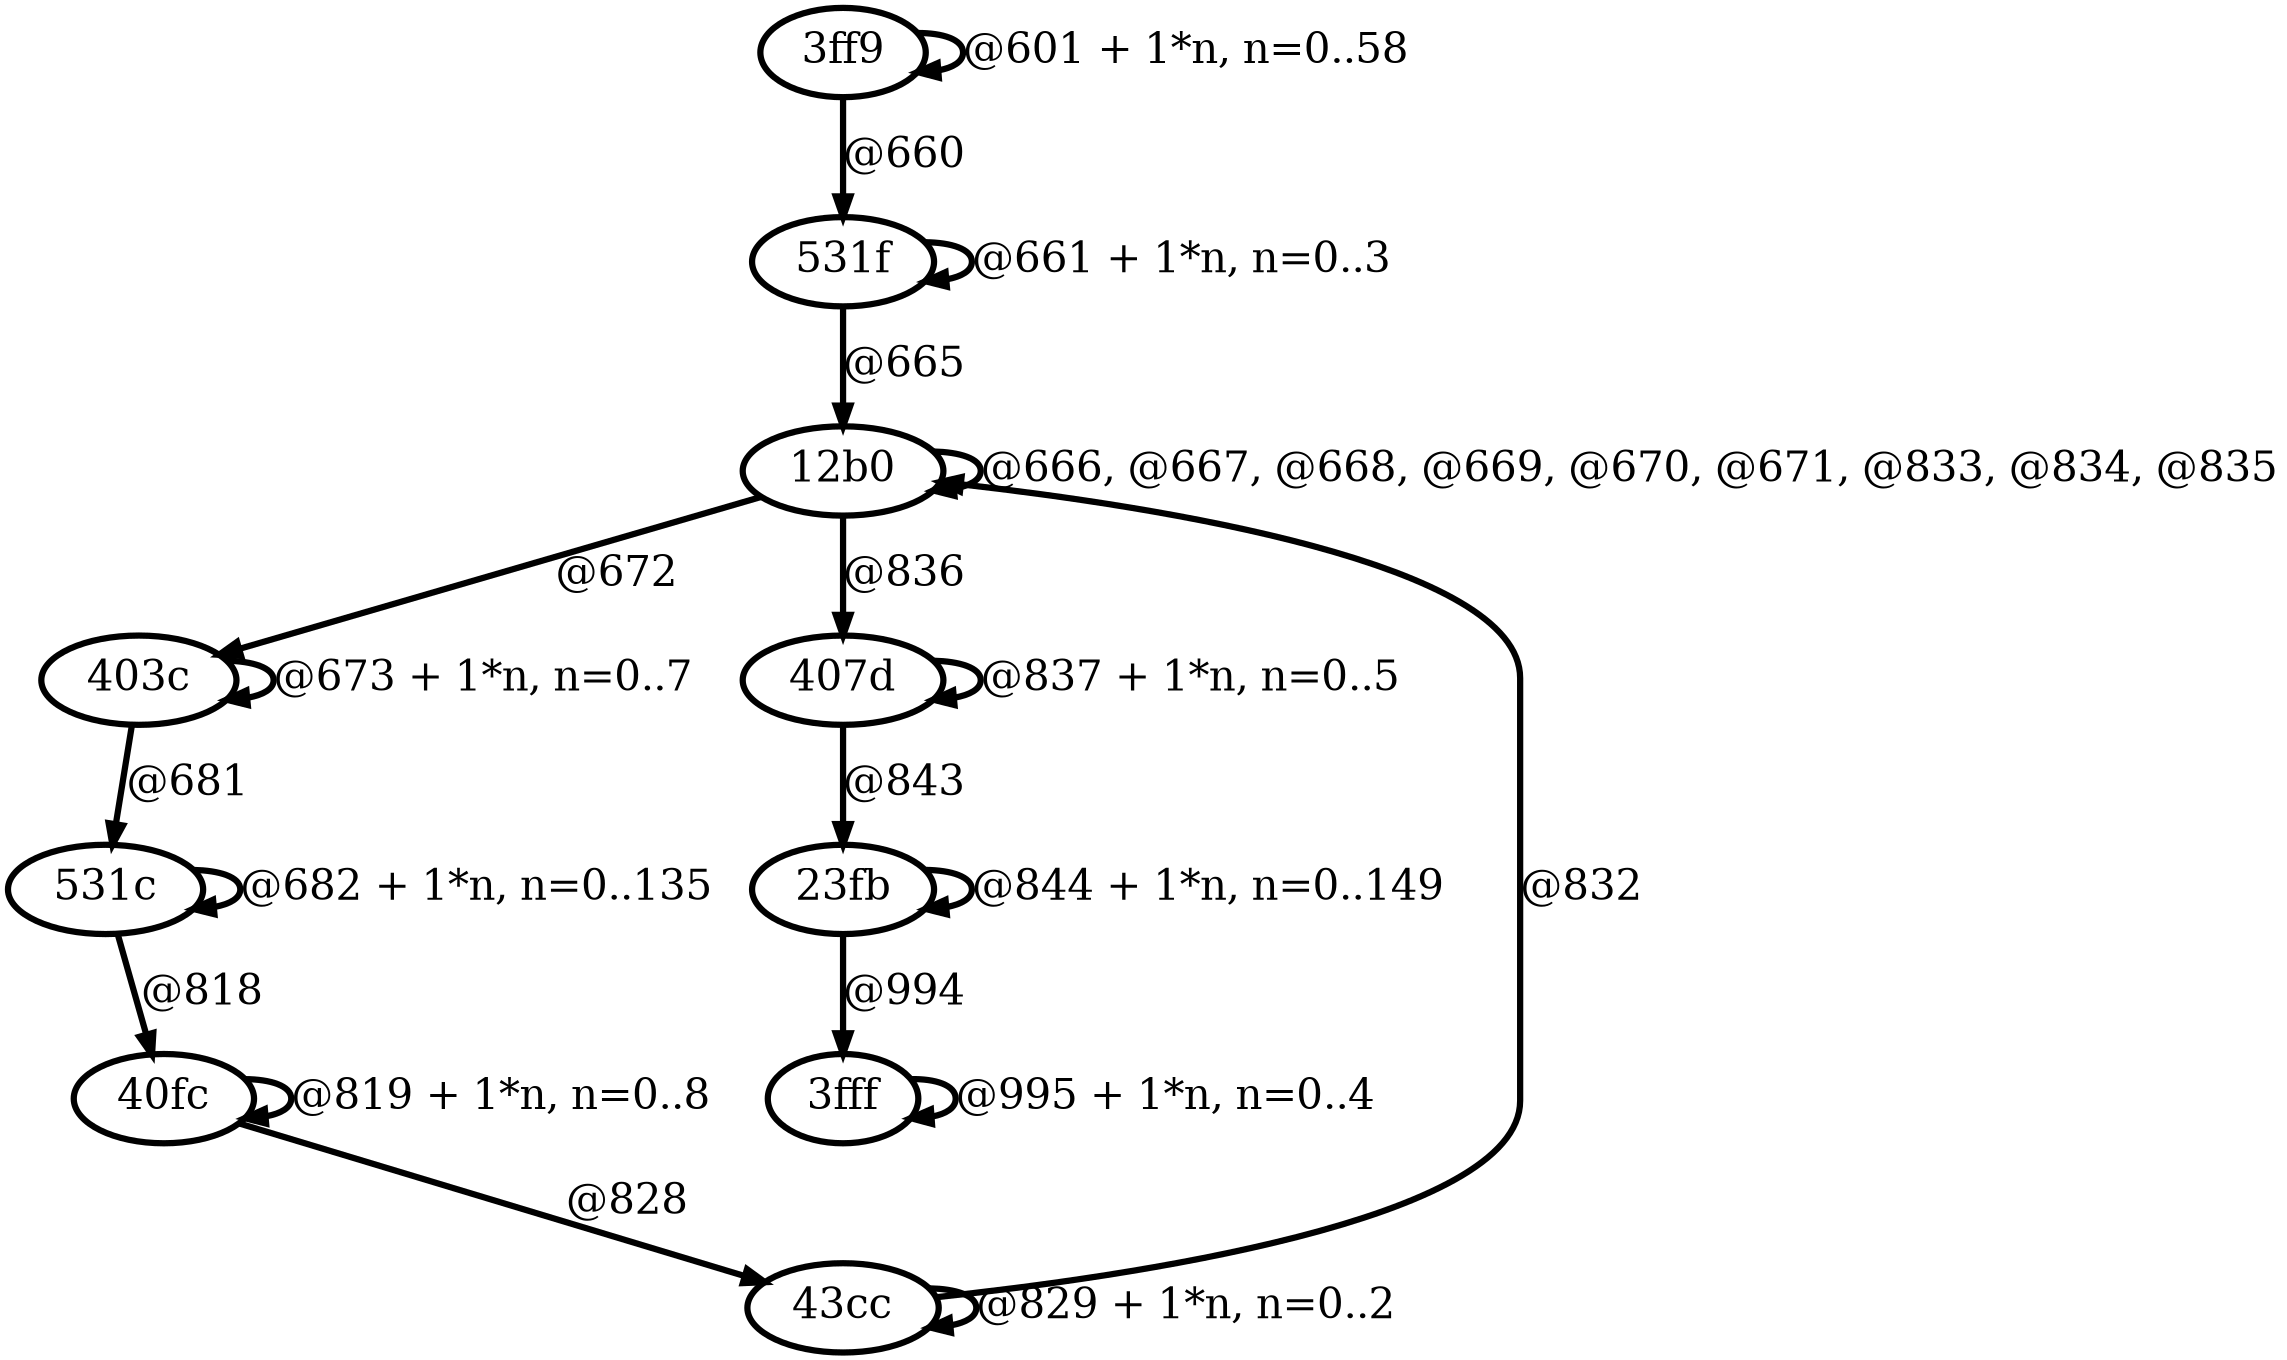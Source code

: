 digraph G {
        node [style=rounded, penwidth=3, fontsize=20, shape=oval];
        "3ff9" -> "3ff9" [label="@601 + 1*n, n=0..58", color=black,arrowsize=1,style=bold,penwidth=3,fontsize=20];
"3ff9" -> "531f" [label="@660", color=black,arrowsize=1,style=bold,penwidth=3,fontsize=20];
"531f" -> "531f" [label="@661 + 1*n, n=0..3", color=black,arrowsize=1,style=bold,penwidth=3,fontsize=20];
"531f" -> "12b0" [label="@665", color=black,arrowsize=1,style=bold,penwidth=3,fontsize=20];
"12b0" -> "12b0" [label="@666, @667, @668, @669, @670, @671, @833, @834, @835", color=black,arrowsize=1,style=bold,penwidth=3,fontsize=20];
"12b0" -> "403c" [label="@672", color=black,arrowsize=1,style=bold,penwidth=3,fontsize=20];
"403c" -> "403c" [label="@673 + 1*n, n=0..7", color=black,arrowsize=1,style=bold,penwidth=3,fontsize=20];
"403c" -> "531c" [label="@681", color=black,arrowsize=1,style=bold,penwidth=3,fontsize=20];
"531c" -> "531c" [label="@682 + 1*n, n=0..135", color=black,arrowsize=1,style=bold,penwidth=3,fontsize=20];
"531c" -> "40fc" [label="@818", color=black,arrowsize=1,style=bold,penwidth=3,fontsize=20];
"40fc" -> "40fc" [label="@819 + 1*n, n=0..8", color=black,arrowsize=1,style=bold,penwidth=3,fontsize=20];
"40fc" -> "43cc" [label="@828", color=black,arrowsize=1,style=bold,penwidth=3,fontsize=20];
"43cc" -> "43cc" [label="@829 + 1*n, n=0..2", color=black,arrowsize=1,style=bold,penwidth=3,fontsize=20];
"43cc" -> "12b0" [label="@832", color=black,arrowsize=1,style=bold,penwidth=3,fontsize=20];
"12b0" -> "407d" [label="@836", color=black,arrowsize=1,style=bold,penwidth=3,fontsize=20];
"407d" -> "407d" [label="@837 + 1*n, n=0..5", color=black,arrowsize=1,style=bold,penwidth=3,fontsize=20];
"407d" -> "23fb" [label="@843", color=black,arrowsize=1,style=bold,penwidth=3,fontsize=20];
"23fb" -> "23fb" [label="@844 + 1*n, n=0..149", color=black,arrowsize=1,style=bold,penwidth=3,fontsize=20];
"23fb" -> "3fff" [label="@994", color=black,arrowsize=1,style=bold,penwidth=3,fontsize=20];
"3fff" -> "3fff" [label="@995 + 1*n, n=0..4", color=black,arrowsize=1,style=bold,penwidth=3,fontsize=20];
}
